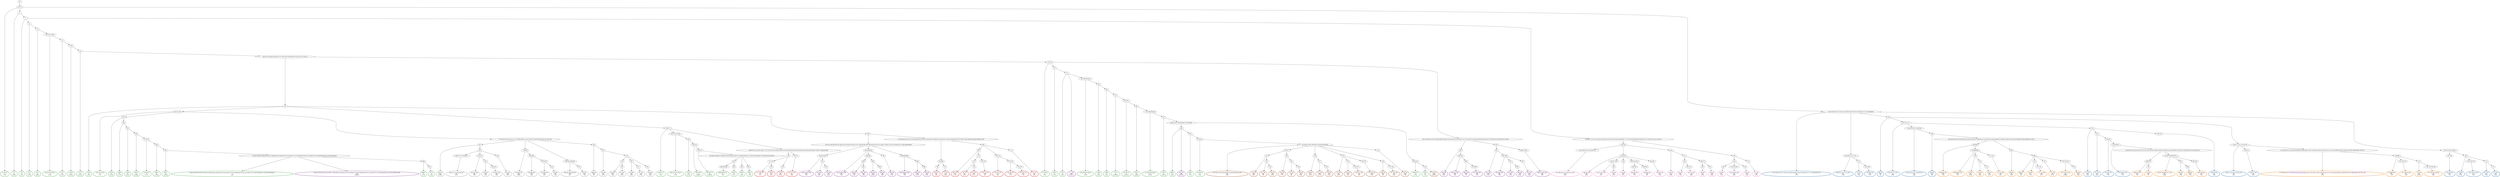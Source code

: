 digraph T {
	{
		rank=same
		389 [penwidth=3,colorscheme=set19,color=3,label="0;1;2;3_P\nP\n2.5%"]
		387 [penwidth=3,colorscheme=set19,color=3,label="4_P\nP\n0.85%"]
		385 [penwidth=3,colorscheme=set19,color=3,label="5_P\nP\n4.2%"]
		383 [penwidth=3,colorscheme=set19,color=3,label="12_P\nP\n0.13%"]
		381 [penwidth=3,colorscheme=set19,color=3,label="13_P\nP\n0.68%"]
		379 [penwidth=3,colorscheme=set19,color=3,label="16;19;21;26;28_P\nP\n0.14%"]
		377 [penwidth=3,colorscheme=set19,color=3,label="32_P\nP\n0.22%"]
		375 [penwidth=3,colorscheme=set19,color=3,label="37;40_P\nP\n0.083%"]
		373 [penwidth=3,colorscheme=set19,color=3,label="44_P\nP\n0.015%"]
		370 [penwidth=3,colorscheme=set19,color=3,label="132_P\nP\n4.8%"]
		368 [penwidth=3,colorscheme=set19,color=3,label="144;151;165_P\nP\n3.7%"]
		366 [penwidth=3,colorscheme=set19,color=3,label="187_P\nP\n0.14%"]
		364 [penwidth=3,colorscheme=set19,color=3,label="208_P\nP\n0.17%"]
		362 [penwidth=3,colorscheme=set19,color=3,label="223_P\nP\n0.87%"]
		360 [penwidth=3,colorscheme=set19,color=3,label="265_P\nP\n0.026%"]
		358 [penwidth=3,colorscheme=set19,color=3,label="270;278_P\nP\n0.12%"]
		356 [penwidth=3,colorscheme=set19,color=3,label="288_P\nP\n0.019%"]
		354 [penwidth=3,colorscheme=set19,color=3,label="305_P\nP\n0.019%"]
		352 [penwidth=3,colorscheme=set19,color=3,label="326;331;339;345;350;361;369;375;389;394;401;406;430;447;452;459;467;473;479;489;494;503;531;555;560;570;573;580;586;604;611;633;634;646;656_P\nP\n10%"]
		350 [penwidth=3,colorscheme=set19,color=3,label="666_P\nP\n6.1%"]
		348 [penwidth=3,colorscheme=set19,color=3,label="675_P\nP\n5.8%"]
		346 [penwidth=3,colorscheme=set19,color=3,label="164;172_P\nP\n2.2%"]
		344 [penwidth=3,colorscheme=set19,color=3,label="206;213;222;230_P\nP\n0.37%"]
		342 [penwidth=3,colorscheme=set19,color=3,label="255_P\nP\n0.12%"]
		340 [penwidth=3,colorscheme=set19,color=3,label="264;276_P\nP\n0.066%"]
		338 [penwidth=3,colorscheme=set19,color=3,label="310;337_P\nP\n0.0059%"]
		334 [penwidth=3,colorscheme=set19,color=3,label="636;645;655_P\nP\n7.4%"]
		332 [penwidth=3,colorscheme=set19,color=3,label="644_P\nP\n5.1%"]
		330 [penwidth=3,colorscheme=set19,color=3,label="635_P\nP\n5.4%"]
		328 [penwidth=3,colorscheme=set19,color=3,label="643_P\nP\n7.4%"]
		326 [penwidth=3,colorscheme=set19,color=3,label="137;150_P\nP\n2.2%"]
		324 [penwidth=3,colorscheme=set19,color=3,label="155_P\nP\n0.71%"]
		322 [penwidth=3,colorscheme=set19,color=3,label="171_P\nP\n1.6%"]
		320 [penwidth=3,colorscheme=set19,color=3,label="191;198;229;240_P\nP\n0.34%"]
		318 [penwidth=3,colorscheme=set19,color=3,label="254_P\nP\n0.02%"]
		316 [penwidth=3,colorscheme=set19,color=3,label="263_P\nP\n0.2%"]
		314 [penwidth=3,colorscheme=set19,color=3,label="275_P\nP\n0.0035%"]
		312 [penwidth=3,colorscheme=set19,color=3,label="287;297_P\nP\n0.0014%"]
		310 [penwidth=3,colorscheme=set19,color=3,label="304_P\nP\n0.009%"]
		308 [penwidth=3,colorscheme=set19,color=3,label="317;329;336;348_P\nP\n0.013%"]
		306 [penwidth=3,colorscheme=set19,color=3,label="367_P\nP\n0.001%"]
		303 [penwidth=3,colorscheme=set19,color=3,label="495_P\nP\n2.8%"]
		301 [penwidth=3,colorscheme=set19,color=3,label="505_P\nP\n7.1%"]
		299 [penwidth=3,colorscheme=set19,color=3,label="515;520_P\nP\n8.5%"]
		297 [penwidth=3,colorscheme=set19,color=3,label="504;514_P\nP\n0.52%"]
		295 [penwidth=3,colorscheme=set19,color=3,label="519_P\nP\n7.3%"]
		293 [penwidth=3,colorscheme=set19,color=2,label="6;15;18;20;23;25;27;29;31;35;36;39;43;46;47;49;52;56;58;63;70;72;77;84;86;89;93_M1\nM1\n2.7%"]
		291 [penwidth=3,colorscheme=set19,color=2,label="96;100;113;117;121_M1\nM1\n4.3%"]
		289 [penwidth=3,colorscheme=set19,color=2,label="125_M1\nM1\n1.5%"]
		287 [penwidth=3,colorscheme=set19,color=2,label="161;169_M1\nM1\n5.7%"]
		285 [penwidth=3,colorscheme=set19,color=2,label="99_M1\nM1\n5%"]
		283 [penwidth=3,colorscheme=set19,color=2,label="103;107;112_M1\nM1\n3.8%"]
		281 [penwidth=3,colorscheme=set19,color=2,label="120;130;135;142;148;160_M1\nM1\n4.6%"]
		279 [penwidth=3,colorscheme=set19,color=2,label="168_M1\nM1\n10%"]
		277 [penwidth=3,colorscheme=set19,color=2,label="124_M1\nM1\n2.8%"]
		275 [penwidth=3,colorscheme=set19,color=2,label="141_M1\nM1\n2.6%"]
		273 [penwidth=3,colorscheme=set19,color=2,label="154;167_M1\nM1\n3.7%"]
		271 [penwidth=3,colorscheme=set19,color=2,label="179;184;201_M1\nM1\n5.7%"]
		269 [penwidth=3,colorscheme=set19,color=2,label="159;178_M1\nM1\n5.9%"]
		267 [penwidth=3,colorscheme=set19,color=2,label="106;111;119;123;129;134_M1\nM1\n10%"]
		265 [penwidth=3,colorscheme=set19,color=2,label="140;147_M1\nM1\n8.3%"]
		262 [penwidth=3,colorscheme=set19,color=2,label="133;139_M1\nM1\n7.5%"]
		260 [penwidth=3,colorscheme=set19,color=2,label="146_M1\nM1\n3.2%"]
		258 [penwidth=3,colorscheme=set19,color=2,label="153;158;176_M1\nM1\n5.2%"]
		256 [penwidth=3,colorscheme=set19,color=2,label="157_M1\nM1\n1.5%"]
		254 [penwidth=3,colorscheme=set19,color=2,label="175_M1\nM1\n5.6%"]
		250 [penwidth=3,colorscheme=set19,color=8,label="181;196;205;212;239;253;274_M2\nM2\n6.5%"]
		248 [penwidth=3,colorscheme=set19,color=8,label="189;204_M2\nM2\n8.6%"]
		246 [penwidth=3,colorscheme=set19,color=8,label="220;227;252_M2\nM2\n1.5%"]
		244 [penwidth=3,colorscheme=set19,color=8,label="285_M2\nM2\n5.3%"]
		242 [penwidth=3,colorscheme=set19,color=8,label="238_M2\nM2\n6.1%"]
		239 [penwidth=3,colorscheme=set19,color=8,label="284;295_M2\nM2\n7.1%"]
		237 [penwidth=3,colorscheme=set19,color=8,label="294;308_M2\nM2\n6%"]
		235 [penwidth=3,colorscheme=set19,color=8,label="293;302_M2\nM2\n5.2%"]
		233 [penwidth=3,colorscheme=set19,color=8,label="195_M2\nM2\n4.8%"]
		230 [penwidth=3,colorscheme=set19,color=8,label="250_M2\nM2\n1.3%"]
		228 [penwidth=3,colorscheme=set19,color=8,label="261;273_M2\nM2\n8.9%"]
		225 [penwidth=3,colorscheme=set19,color=8,label="283_M2\nM2\n5.4%"]
		223 [penwidth=3,colorscheme=set19,color=8,label="292_M2\nM2\n8.8%"]
		219 [penwidth=3,colorscheme=set19,color=8,label="203_M2\nM2\n7.2%"]
		217 [penwidth=3,colorscheme=set19,color=8,label="219;226;245_M2\nM2\n6.8%"]
		215 [penwidth=3,colorscheme=set19,color=8,label="236_M2\nM2\n5.4%"]
		213 [penwidth=3,colorscheme=set19,color=8,label="211_M2\nM2\n5.2%"]
		210 [penwidth=3,colorscheme=set19,color=9,label="461_M3\nM3\n0.44%"]
		207 [penwidth=3,colorscheme=set19,color=9,label="492;511;517;526;544_M3\nM3\n9.1%"]
		205 [penwidth=3,colorscheme=set19,color=9,label="501;510_M3\nM3\n5.3%"]
		203 [penwidth=3,colorscheme=set19,color=9,label="525_M3\nM3\n5.3%"]
		201 [penwidth=3,colorscheme=set19,color=9,label="543;551_M3\nM3\n5.8%"]
		199 [penwidth=3,colorscheme=set19,color=9,label="524_M3\nM3\n7.9%"]
		197 [penwidth=3,colorscheme=set19,color=9,label="476;483_M3\nM3\n0.64%"]
		195 [penwidth=3,colorscheme=set19,color=9,label="500;509_M3\nM3\n5.4%"]
		193 [penwidth=3,colorscheme=set19,color=9,label="523;536_M3\nM3\n3.4%"]
		191 [penwidth=3,colorscheme=set19,color=9,label="542_M3\nM3\n5.3%"]
		189 [penwidth=3,colorscheme=set19,color=9,label="482;491;499;508_M3\nM3\n3.1%"]
		187 [penwidth=3,colorscheme=set19,color=9,label="535_M3\nM3\n7.3%"]
		185 [penwidth=3,colorscheme=set19,color=9,label="498_M3\nM3\n5%"]
		183 [penwidth=3,colorscheme=set19,color=9,label="507_M3\nM3\n6.1%"]
		180 [penwidth=3,colorscheme=set19,color=9,label="534_M3\nM3\n2.4%"]
		178 [penwidth=3,colorscheme=set19,color=9,label="541_M3\nM3\n9.1%"]
		176 [penwidth=3,colorscheme=set19,color=9,label="540_M3\nM3\n4.8%"]
		174 [penwidth=3,colorscheme=set19,color=9,label="557_M3\nM3\n5.2%"]
		172 [penwidth=3,colorscheme=set19,color=9,label="550_M3\nM3\n8.4%"]
		170 [penwidth=3,colorscheme=set19,color=7,label="547;565;574;581;595;605;612;620;654;665;694_M4\nM4\n9.4%"]
		167 [penwidth=3,colorscheme=set19,color=7,label="719_M4\nM4\n3.9%"]
		165 [penwidth=3,colorscheme=set19,color=7,label="731_M4\nM4\n2%"]
		163 [penwidth=3,colorscheme=set19,color=7,label="750_M4\nM4\n9.3%"]
		161 [penwidth=3,colorscheme=set19,color=7,label="730_M4\nM4\n1.7%"]
		159 [penwidth=3,colorscheme=set19,color=7,label="742_M4\nM4\n8%"]
		157 [penwidth=3,colorscheme=set19,color=7,label="749_M4\nM4\n8.5%"]
		155 [penwidth=3,colorscheme=set19,color=7,label="706_M4\nM4\n4.3%"]
		153 [penwidth=3,colorscheme=set19,color=7,label="741_M4\nM4\n0.57%"]
		151 [penwidth=3,colorscheme=set19,color=7,label="748_M4\nM4\n5.2%"]
		149 [penwidth=3,colorscheme=set19,color=7,label="718_M4\nM4\n5.6%"]
		147 [penwidth=3,colorscheme=set19,color=7,label="729_M4\nM4\n5.4%"]
		145 [penwidth=3,colorscheme=set19,color=7,label="740;747_M4\nM4\n15%"]
		143 [penwidth=3,colorscheme=set19,color=7,label="746;758_M4\nM4\n5.4%"]
		141 [penwidth=3,colorscheme=set19,color=7,label="739_M4\nM4\n3%"]
		139 [penwidth=3,colorscheme=set19,color=7,label="757;762_M4\nM4\n5.4%"]
		137 [penwidth=3,colorscheme=set19,color=7,label="745_M4\nM4\n7.9%"]
		136 [penwidth=3,colorscheme=set19,color=7,label="519_M4\nM4\n0.0061%"]
		133 [penwidth=3,colorscheme=set19,color=5,label="648;659_M5\nM5\n2.2%"]
		131 [penwidth=3,colorscheme=set19,color=5,label="679;689;697_M5\nM5\n5.7%"]
		129 [penwidth=3,colorscheme=set19,color=5,label="703_M5\nM5\n0.35%"]
		127 [penwidth=3,colorscheme=set19,color=5,label="734_M5\nM5\n5.4%"]
		125 [penwidth=3,colorscheme=set19,color=5,label="753_M5\nM5\n5.2%"]
		123 [penwidth=3,colorscheme=set19,color=5,label="712;723_M5\nM5\n5.3%"]
		121 [penwidth=3,colorscheme=set19,color=5,label="658_M5\nM5\n3.4%"]
		119 [penwidth=3,colorscheme=set19,color=5,label="688_M5\nM5\n3%"]
		117 [penwidth=3,colorscheme=set19,color=5,label="702_M5\nM5\n1.7%"]
		115 [penwidth=3,colorscheme=set19,color=5,label="711;722_M5\nM5\n9.7%"]
		113 [penwidth=3,colorscheme=set19,color=5,label="721_M5\nM5\n6.7%"]
		111 [penwidth=3,colorscheme=set19,color=5,label="733;743;752_M5\nM5\n0.059%"]
		109 [penwidth=3,colorscheme=set19,color=5,label="760_M5\nM5\n5.9%"]
		106 [penwidth=3,colorscheme=set19,color=5,label="606;678_M5\nM5\n2.3%"]
		104 [penwidth=3,colorscheme=set19,color=5,label="710_M5\nM5\n7%"]
		102 [penwidth=3,colorscheme=set19,color=5,label="613;627;638;667;677_M5\nM5\n0.44%"]
		100 [penwidth=3,colorscheme=set19,color=5,label="687_M5\nM5\n7.8%"]
		98 [penwidth=3,colorscheme=set19,color=5,label="696_M5\nM5\n7.2%"]
		96 [penwidth=3,colorscheme=set19,color=5,label="695;709_M5\nM5\n5.1%"]
		94 [penwidth=3,colorscheme=set19,color=5,label="177;200;210;217;233;249;259;266;282;290;306;322;347;352;365;370;381;397;403;411;417;423;453;480;496;532;538;561;587;591;596;626;637;647;657_M5\nM5\n3.3%"]
		92 [penwidth=3,colorscheme=set19,color=5,label="676;686_M5\nM5\n1.1%"]
		90 [penwidth=3,colorscheme=set19,color=5,label="701;708;720_M5\nM5\n5.3%"]
		88 [penwidth=3,colorscheme=set19,color=5,label="732_M5\nM5\n0.23%"]
		86 [penwidth=3,colorscheme=set19,color=5,label="751;759;763;764_M5\nM5\n5.6%"]
		82 [penwidth=3,colorscheme=set19,color=4,label="615;623;630_M6\nM6\n3.1%"]
		80 [penwidth=3,colorscheme=set19,color=4,label="651_M6\nM6\n2.4%"]
		78 [penwidth=3,colorscheme=set19,color=4,label="670_M6\nM6\n8.3%"]
		76 [penwidth=3,colorscheme=set19,color=4,label="622;629;639_M6\nM6\n1.3%"]
		73 [penwidth=3,colorscheme=set19,color=4,label="669_M6\nM6\n4.3%"]
		71 [penwidth=3,colorscheme=set19,color=4,label="681_M6\nM6\n5.6%"]
		69 [penwidth=3,colorscheme=set19,color=4,label="680_M6\nM6\n0.59%"]
		67 [penwidth=3,colorscheme=set19,color=4,label="698_M6\nM6\n5.6%"]
		65 [penwidth=3,colorscheme=set19,color=4,label="661_M6\nM6\n12%"]
		63 [penwidth=3,colorscheme=set19,color=4,label="628;649;660_M6\nM6\n7.8%"]
		61 [penwidth=3,colorscheme=set19,color=4,label="668_M6\nM6\n0.57%"]
		59 [penwidth=3,colorscheme=set19,color=4,label="690_M6\nM6\n5.2%"]
		58 [penwidth=3,colorscheme=set19,color=4,label="326;331;339;345;350;361;369;375;389;394;401;406;430;447;452;459;467;473;479;489;494;503;531;555;560;570;573;580;586;604;611;633;634;646;656_M6\nM6\n0.0041%"]
		57 [penwidth=3,colorscheme=set19,color=4,label="171_M6\nM6\n0.0027%"]
		56 [penwidth=3,colorscheme=set19,color=4,label="495_M6\nM6\n0.0014%"]
		53 [penwidth=3,colorscheme=set19,color=4,label="616_M6\nM6\n2.8%"]
		51 [penwidth=3,colorscheme=set19,color=4,label="642;652_M6\nM6\n3.4%"]
		49 [penwidth=3,colorscheme=set19,color=4,label="664_M6\nM6\n1%"]
		47 [penwidth=3,colorscheme=set19,color=4,label="673;684_M6\nM6\n8.1%"]
		44 [penwidth=3,colorscheme=set19,color=4,label="631_M6\nM6\n0.5%"]
		42 [penwidth=3,colorscheme=set19,color=4,label="641;663_M6\nM6\n1.4%"]
		40 [penwidth=3,colorscheme=set19,color=4,label="672_M6\nM6\n5.2%"]
		38 [penwidth=3,colorscheme=set19,color=4,label="683_M6\nM6\n6.9%"]
		36 [penwidth=3,colorscheme=set19,color=4,label="691_M6\nM6\n6.3%"]
		34 [penwidth=3,colorscheme=set19,color=4,label="640;671;682_M6\nM6\n7.8%"]
		30 [penwidth=3,colorscheme=set19,color=1,label="726_M7\nM7\n19%"]
		28 [penwidth=3,colorscheme=set19,color=1,label="737_M7\nM7\n8.9%"]
		25 [penwidth=3,colorscheme=set19,color=1,label="692_M7\nM7\n3.2%"]
		22 [penwidth=3,colorscheme=set19,color=1,label="725_M7\nM7\n2.3%"]
		20 [penwidth=3,colorscheme=set19,color=1,label="744_M7\nM7\n6.1%"]
		18 [penwidth=3,colorscheme=set19,color=1,label="736;755_M7\nM7\n6%"]
		16 [penwidth=3,colorscheme=set19,color=1,label="704;714_M7\nM7\n5.5%"]
		14 [penwidth=3,colorscheme=set19,color=1,label="724;735_M7\nM7\n3.7%"]
		12 [penwidth=3,colorscheme=set19,color=1,label="754;761_M7\nM7\n7.5%"]
		10 [penwidth=3,colorscheme=set19,color=1,label="713_M7\nM7\n19%"]
		6 [penwidth=3,colorscheme=set19,color=1,label="717;738_M7\nM7\n2.1%"]
		4 [penwidth=3,colorscheme=set19,color=1,label="756_M7\nM7\n5.4%"]
		2 [penwidth=3,colorscheme=set19,color=1,label="728_M7\nM7\n6.6%"]
		0 [penwidth=3,colorscheme=set19,color=1,label="716;727_M7\nM7\n5.6%"]
	}
	391 [label="GL"]
	390 [label="0;1;2;3"]
	388 [label="4"]
	386 [label="5"]
	384 [label="12"]
	382 [label="13"]
	380 [label="16;19;21;26;28"]
	378 [label="32"]
	376 [label="37;40"]
	374 [label="44"]
	372 [label="50;51;55;57;59;61;65;67;68;73;75;78;81;85;87;90;95;98;105;109;115;122;126;127"]
	371 [label="132"]
	369 [label="144;151;165"]
	367 [label="187"]
	365 [label="208"]
	363 [label="223"]
	361 [label="265"]
	359 [label="270;278"]
	357 [label="288"]
	355 [label="305"]
	353 [label="326;331;339;345;350;361;369;375;389;394;401;406;430;447;452;459;467;473;479;489;494;503;531;555;560;570;573;580;586;604;611;633;634;646;656"]
	351 [label="666"]
	349 [label="675"]
	347 [label="164;172"]
	345 [label="206;213;222;230"]
	343 [label="255"]
	341 [label="264;276"]
	339 [label="310;337"]
	337 [label="344;349;354;368;373;388;392;419;428;435;458;472;478;488;493;502;513;530;554;564;569;572;594;603;610;618;619"]
	336 [label="625"]
	335 [label="636;645;655"]
	333 [label="644"]
	331 [label="635"]
	329 [label="643"]
	327 [label="137;150"]
	325 [label="155"]
	323 [label="171"]
	321 [label="191;198;229;240"]
	319 [label="254"]
	317 [label="263"]
	315 [label="275"]
	313 [label="287;297"]
	311 [label="304"]
	309 [label="317;329;336;348"]
	307 [label="367"]
	305 [label="383;415;427;434;439;465;471;485;486"]
	304 [label="495"]
	302 [label="505"]
	300 [label="515;520"]
	298 [label="504;514"]
	296 [label="519"]
	294 [label="6;15;18;20;23;25;27;29;31;35;36;39;43;46;47;49;52;56;58;63;70;72;77;84;86;89;93"]
	292 [label="96;100;113;117;121"]
	290 [label="125"]
	288 [label="161;169"]
	286 [label="99"]
	284 [label="103;107;112"]
	282 [label="120;130;135;142;148;160"]
	280 [label="168"]
	278 [label="124"]
	276 [label="141"]
	274 [label="154;167"]
	272 [label="179;184;201"]
	270 [label="159;178"]
	268 [label="106;111;119;123;129;134"]
	266 [label="140;147"]
	264 [label="102;110;116;118;128"]
	263 [label="133;139"]
	261 [label="146"]
	259 [label="153;158;176"]
	257 [label="157"]
	255 [label="175"]
	253 [label="7;8;9;10;11;14;17;22;24;30;33;34;38;41;42;45;48;53;54;60;62;64;66;69;71;74;76;79;80;82;83;88;91;92;94;97;101;104;108;114;131;136;143"]
	252 [label="149;162"]
	251 [label="181;196;205;212;239;253;274"]
	249 [label="189;204"]
	247 [label="220;227;252"]
	245 [label="285"]
	243 [label="238"]
	241 [label="246;251;262"]
	240 [label="284;295"]
	238 [label="294;308"]
	236 [label="293;302"]
	234 [label="195"]
	232 [label="237"]
	231 [label="250"]
	229 [label="261;273"]
	227 [label="269;272"]
	226 [label="283"]
	224 [label="292"]
	222 [label="180"]
	221 [label="194"]
	220 [label="203"]
	218 [label="219;226;245"]
	216 [label="236"]
	214 [label="211"]
	212 [label="173;182;215;232;242;257;271;279;289;298;312;319;351;362;378;385;390;395;407;421;442;448"]
	211 [label="461"]
	209 [label="470"]
	208 [label="492;511;517;526;544"]
	206 [label="501;510"]
	204 [label="525"]
	202 [label="543;551"]
	200 [label="524"]
	198 [label="476;483"]
	196 [label="500;509"]
	194 [label="523;536"]
	192 [label="542"]
	190 [label="482;491;499;508"]
	188 [label="535"]
	186 [label="498"]
	184 [label="507"]
	182 [label="522"]
	181 [label="534"]
	179 [label="541"]
	177 [label="540"]
	175 [label="557"]
	173 [label="550"]
	171 [label="547;565;574;581;595;605;612;620;654;665;694"]
	169 [label="700;707"]
	168 [label="719"]
	166 [label="731"]
	164 [label="750"]
	162 [label="730"]
	160 [label="742"]
	158 [label="749"]
	156 [label="706"]
	154 [label="741"]
	152 [label="748"]
	150 [label="718"]
	148 [label="729"]
	146 [label="740;747"]
	144 [label="746;758"]
	142 [label="739"]
	140 [label="757;762"]
	138 [label="745"]
	135 [label="185;193;202;218;235;260;268;324;334;342;358;371;399;404;413;425;433;441;454;460;469;475;490;497;506;516;533;549;556;566;576;583;598;607;614;621"]
	134 [label="648;659"]
	132 [label="679;689;697"]
	130 [label="703"]
	128 [label="734"]
	126 [label="753"]
	124 [label="712;723"]
	122 [label="658"]
	120 [label="688"]
	118 [label="702"]
	116 [label="711;722"]
	114 [label="721"]
	112 [label="733;743;752"]
	110 [label="760"]
	108 [label="234;244;267;291;301;307;315;323;327;333;341;357;366;376;382;391;398;412;424;440;468;474;481;521;539;548;562;575;582;592;597"]
	107 [label="606;678"]
	105 [label="710"]
	103 [label="613;627;638;667;677"]
	101 [label="687"]
	99 [label="696"]
	97 [label="695;709"]
	95 [label="177;200;210;217;233;249;259;266;282;290;306;322;347;352;365;370;381;397;403;411;417;423;453;480;496;532;538;561;587;591;596;626;637;647;657"]
	93 [label="676;686"]
	91 [label="701;708;720"]
	89 [label="732"]
	87 [label="751;759;763;764"]
	85 [label="138"]
	84 [label="145;152;156;166;183;192;199;216;225;248;281;300;314;321;346;356;364;380;396;408;422;432;437;446;457;466;477;487;518;546;553;571;585;590;600;608"]
	83 [label="615;623;630"]
	81 [label="651"]
	79 [label="670"]
	77 [label="622;629;639"]
	75 [label="650;662"]
	74 [label="669"]
	72 [label="681"]
	70 [label="680"]
	68 [label="698"]
	66 [label="661"]
	64 [label="628;649;660"]
	62 [label="668"]
	60 [label="690"]
	55 [label="163;170;190;197;221;228;286;296;303;309;316;328;335;343;353;359;372;377;387;405;414;418;426;438;444;450;463;512;528;545;552;559;563;567;578;601"]
	54 [label="616"]
	52 [label="642;652"]
	50 [label="664"]
	48 [label="673;684"]
	46 [label="624"]
	45 [label="631"]
	43 [label="641;663"]
	41 [label="672"]
	39 [label="683"]
	37 [label="691"]
	35 [label="640;671;682"]
	33 [label="174;188;209;224;243;247;258;280;299;313;320;332;340;363;379;386;402;410;416;431;445;451;456;464;529;537;568;579;584;589;593;599;602;609;617;632"]
	32 [label="674;693"]
	31 [label="726"]
	29 [label="737"]
	27 [label="685"]
	26 [label="692"]
	24 [label="715"]
	23 [label="725"]
	21 [label="744"]
	19 [label="736;755"]
	17 [label="704;714"]
	15 [label="724;735"]
	13 [label="754;761"]
	11 [label="713"]
	9 [label="186;207;214;231;241;256;277;311;318;325;330;338;355;360;374;384;393;400;409;420;429;436;443;449;455;462;484;527;558;577;588;653;699"]
	8 [label="705"]
	7 [label="717;738"]
	5 [label="756"]
	3 [label="728"]
	1 [label="716;727"]
	391 -> 390
	390 -> 389
	390 -> 388
	390 -> 294
	388 -> 387
	388 -> 386
	386 -> 385
	386 -> 384
	386 -> 253
	384 -> 383
	384 -> 382
	382 -> 381
	382 -> 380
	380 -> 379
	380 -> 378
	378 -> 377
	378 -> 376
	376 -> 375
	376 -> 374
	374 -> 373
	374 -> 372
	372 -> 371
	372 -> 327
	371 -> 370
	371 -> 369
	371 -> 347
	371 -> 85
	369 -> 368
	369 -> 367
	369 -> 212
	367 -> 366
	367 -> 365
	365 -> 364
	365 -> 363
	363 -> 362
	363 -> 361
	361 -> 360
	361 -> 359
	359 -> 358
	359 -> 357
	357 -> 356
	357 -> 355
	355 -> 354
	355 -> 353
	353 -> 352
	353 -> 351
	353 -> 58
	351 -> 350
	351 -> 349
	349 -> 348
	347 -> 346
	347 -> 345
	347 -> 9
	345 -> 344
	345 -> 343
	343 -> 342
	343 -> 341
	341 -> 340
	341 -> 339
	339 -> 338
	339 -> 337
	337 -> 336
	337 -> 331
	337 -> 329
	336 -> 335
	336 -> 333
	335 -> 334
	333 -> 332
	331 -> 330
	329 -> 328
	327 -> 326
	327 -> 325
	327 -> 55
	325 -> 324
	325 -> 323
	323 -> 322
	323 -> 321
	323 -> 57
	321 -> 320
	321 -> 319
	319 -> 318
	319 -> 317
	317 -> 316
	317 -> 315
	315 -> 314
	315 -> 313
	313 -> 312
	313 -> 311
	311 -> 310
	311 -> 309
	309 -> 308
	309 -> 307
	307 -> 306
	307 -> 305
	305 -> 304
	305 -> 298
	304 -> 303
	304 -> 302
	304 -> 56
	302 -> 301
	302 -> 300
	300 -> 299
	300 -> 171
	298 -> 297
	298 -> 296
	296 -> 295
	296 -> 136
	294 -> 293
	294 -> 292
	294 -> 286
	294 -> 264
	292 -> 291
	292 -> 290
	290 -> 289
	290 -> 288
	288 -> 287
	286 -> 285
	286 -> 284
	286 -> 268
	284 -> 283
	284 -> 282
	284 -> 278
	282 -> 281
	282 -> 280
	280 -> 279
	280 -> 135
	278 -> 277
	278 -> 276
	278 -> 270
	276 -> 275
	276 -> 274
	274 -> 273
	274 -> 272
	272 -> 271
	272 -> 108
	270 -> 269
	268 -> 267
	268 -> 266
	268 -> 95
	266 -> 265
	264 -> 263
	264 -> 261
	263 -> 262
	261 -> 260
	261 -> 259
	261 -> 257
	259 -> 258
	257 -> 256
	257 -> 255
	255 -> 254
	253 -> 252
	253 -> 222
	252 -> 251
	252 -> 249
	252 -> 234
	251 -> 250
	249 -> 248
	249 -> 247
	249 -> 243
	249 -> 241
	249 -> 236
	247 -> 246
	247 -> 245
	245 -> 244
	243 -> 242
	241 -> 240
	241 -> 238
	240 -> 239
	238 -> 237
	236 -> 235
	234 -> 233
	234 -> 232
	232 -> 231
	232 -> 227
	231 -> 230
	231 -> 229
	229 -> 228
	227 -> 226
	227 -> 224
	226 -> 225
	224 -> 223
	222 -> 221
	222 -> 214
	221 -> 220
	221 -> 218
	221 -> 216
	220 -> 219
	218 -> 217
	216 -> 215
	214 -> 213
	212 -> 211
	212 -> 198
	212 -> 190
	212 -> 186
	211 -> 210
	211 -> 209
	209 -> 208
	209 -> 206
	209 -> 200
	208 -> 207
	206 -> 205
	206 -> 204
	204 -> 203
	204 -> 202
	202 -> 201
	200 -> 199
	198 -> 197
	198 -> 196
	196 -> 195
	196 -> 194
	194 -> 193
	194 -> 192
	192 -> 191
	190 -> 189
	190 -> 188
	188 -> 187
	186 -> 185
	186 -> 184
	184 -> 183
	184 -> 182
	182 -> 181
	182 -> 177
	182 -> 173
	181 -> 180
	181 -> 179
	179 -> 178
	177 -> 176
	177 -> 175
	175 -> 174
	173 -> 172
	171 -> 170
	171 -> 169
	171 -> 156
	171 -> 150
	171 -> 142
	171 -> 138
	169 -> 168
	169 -> 162
	168 -> 167
	168 -> 166
	166 -> 165
	166 -> 164
	164 -> 163
	162 -> 161
	162 -> 160
	160 -> 159
	160 -> 158
	158 -> 157
	156 -> 155
	156 -> 154
	154 -> 153
	154 -> 152
	152 -> 151
	150 -> 149
	150 -> 148
	150 -> 144
	148 -> 147
	148 -> 146
	146 -> 145
	144 -> 143
	142 -> 141
	142 -> 140
	140 -> 139
	138 -> 137
	135 -> 134
	135 -> 122
	134 -> 133
	134 -> 132
	132 -> 131
	132 -> 130
	132 -> 124
	130 -> 129
	130 -> 128
	128 -> 127
	128 -> 126
	126 -> 125
	124 -> 123
	122 -> 121
	122 -> 120
	120 -> 119
	120 -> 118
	120 -> 114
	120 -> 112
	118 -> 117
	118 -> 116
	116 -> 115
	114 -> 113
	112 -> 111
	112 -> 110
	110 -> 109
	108 -> 107
	108 -> 103
	107 -> 106
	107 -> 105
	105 -> 104
	103 -> 102
	103 -> 101
	103 -> 97
	101 -> 100
	101 -> 99
	99 -> 98
	97 -> 96
	95 -> 94
	95 -> 93
	93 -> 92
	93 -> 91
	93 -> 89
	91 -> 90
	89 -> 88
	89 -> 87
	87 -> 86
	85 -> 84
	85 -> 33
	84 -> 83
	84 -> 77
	84 -> 64
	83 -> 82
	83 -> 81
	81 -> 80
	81 -> 79
	79 -> 78
	77 -> 76
	77 -> 75
	77 -> 66
	75 -> 74
	75 -> 70
	74 -> 73
	74 -> 72
	72 -> 71
	70 -> 69
	70 -> 68
	68 -> 67
	66 -> 65
	64 -> 63
	64 -> 62
	62 -> 61
	62 -> 60
	60 -> 59
	55 -> 54
	55 -> 46
	54 -> 53
	54 -> 52
	52 -> 51
	52 -> 50
	50 -> 49
	50 -> 48
	48 -> 47
	46 -> 45
	46 -> 35
	45 -> 44
	45 -> 43
	43 -> 42
	43 -> 41
	43 -> 37
	41 -> 40
	41 -> 39
	39 -> 38
	37 -> 36
	35 -> 34
	33 -> 32
	33 -> 27
	32 -> 31
	32 -> 29
	31 -> 30
	29 -> 28
	27 -> 26
	27 -> 17
	27 -> 11
	26 -> 25
	26 -> 24
	24 -> 23
	24 -> 19
	23 -> 22
	23 -> 21
	21 -> 20
	19 -> 18
	17 -> 16
	17 -> 15
	15 -> 14
	15 -> 13
	13 -> 12
	11 -> 10
	9 -> 8
	9 -> 1
	8 -> 7
	8 -> 3
	7 -> 6
	7 -> 5
	5 -> 4
	3 -> 2
	1 -> 0
}
